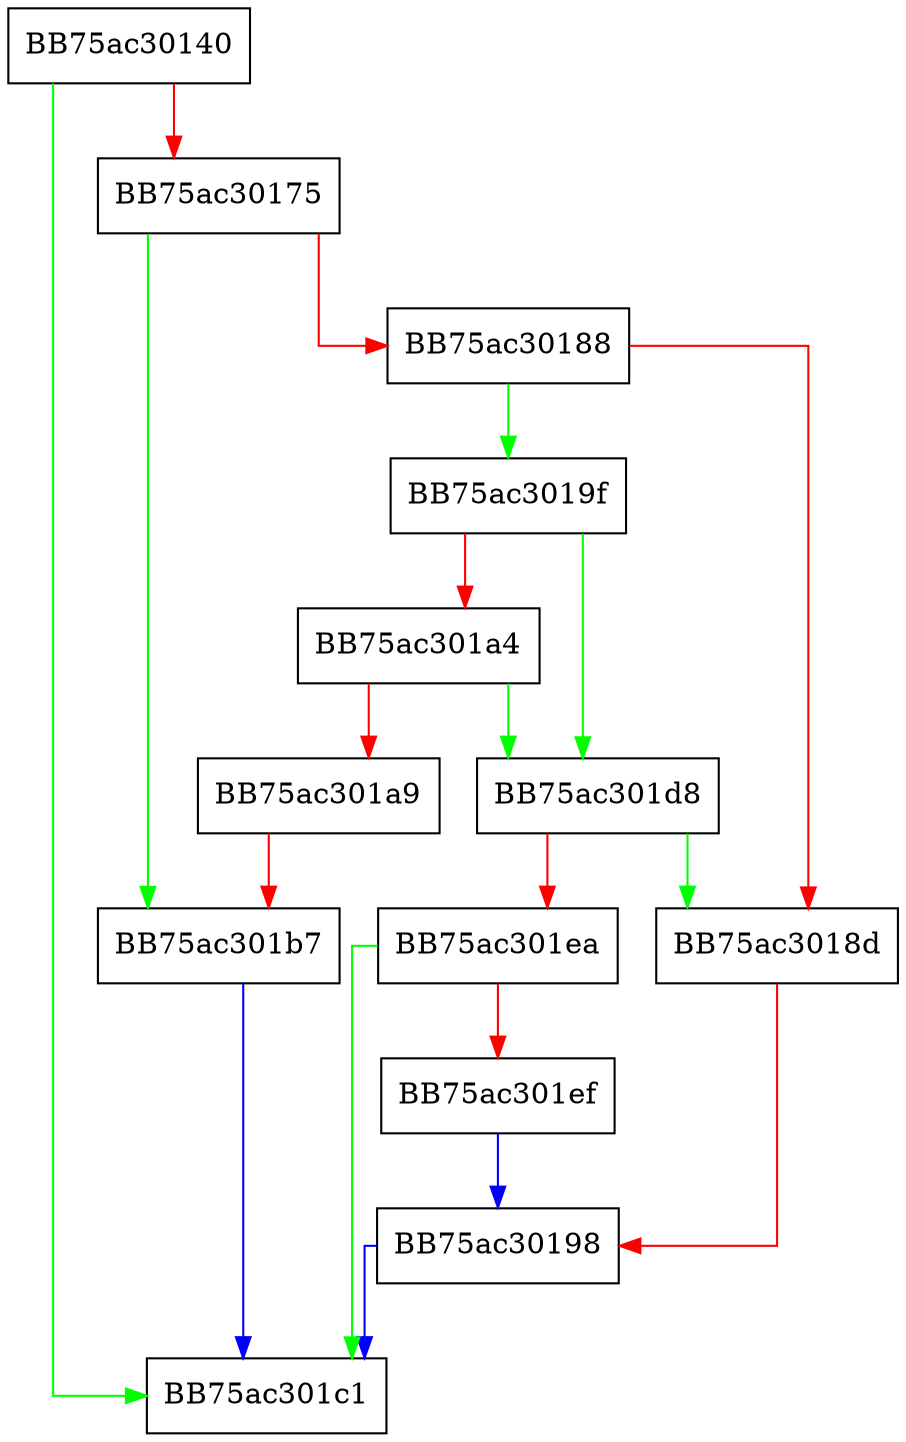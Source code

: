 digraph Read {
  node [shape="box"];
  graph [splines=ortho];
  BB75ac30140 -> BB75ac301c1 [color="green"];
  BB75ac30140 -> BB75ac30175 [color="red"];
  BB75ac30175 -> BB75ac301b7 [color="green"];
  BB75ac30175 -> BB75ac30188 [color="red"];
  BB75ac30188 -> BB75ac3019f [color="green"];
  BB75ac30188 -> BB75ac3018d [color="red"];
  BB75ac3018d -> BB75ac30198 [color="red"];
  BB75ac30198 -> BB75ac301c1 [color="blue"];
  BB75ac3019f -> BB75ac301d8 [color="green"];
  BB75ac3019f -> BB75ac301a4 [color="red"];
  BB75ac301a4 -> BB75ac301d8 [color="green"];
  BB75ac301a4 -> BB75ac301a9 [color="red"];
  BB75ac301a9 -> BB75ac301b7 [color="red"];
  BB75ac301b7 -> BB75ac301c1 [color="blue"];
  BB75ac301d8 -> BB75ac3018d [color="green"];
  BB75ac301d8 -> BB75ac301ea [color="red"];
  BB75ac301ea -> BB75ac301c1 [color="green"];
  BB75ac301ea -> BB75ac301ef [color="red"];
  BB75ac301ef -> BB75ac30198 [color="blue"];
}